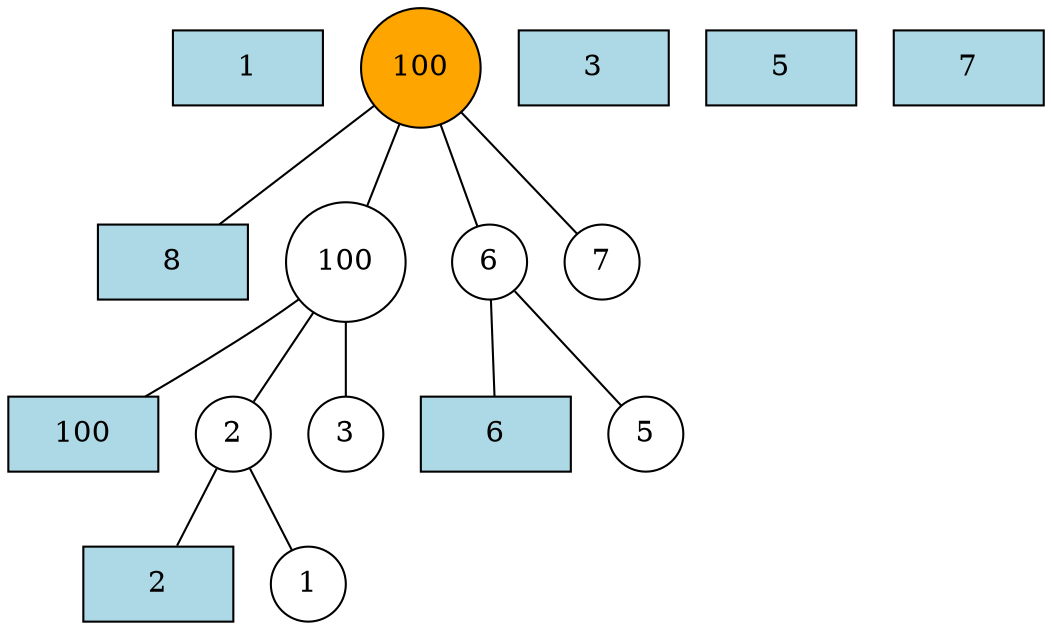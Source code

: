 graph g {
    //overlap=prism;
    //overlap_scaling=0.01;
    node[shape=rect width=1 style=filled fillcolor="lightblue"];
    ratio="compress"

    1[pos="1,0!" label="1"];
    2[pos="2,0!" label="2"];
    3[pos="3,0!" label="3"];
    4[pos="4,0!" label="100"];
    5[pos="5,0!" label="5"];
    6[pos="6,0!" label="6"];
    7[pos="7,0!" label="7"];
    8[pos="8,0!" label="8"];

    node[shape=circle width=0.5 style=filled fillcolor="white"];
    c1[pos="1,0.55!" label="1"];
    c2[pos="2,1.55!" label="2"];
    c3[pos="3,0.55!" label="3"];
    c4[pos="4,2.55!" label="100"];
    c5[pos="5,0.55!" label="5"];
    c6[pos="6,1.55!" label="6"];
    c7[pos="7,0.55!" label="7"];
    c8[pos="8,3.55!" label="100" fillcolor="orange"];
    c8--c4--c2--c1;
    c2--2;
    c4--{c3,4};
    c6--{c5,6};
    c8--{c6,c7,8};
}
